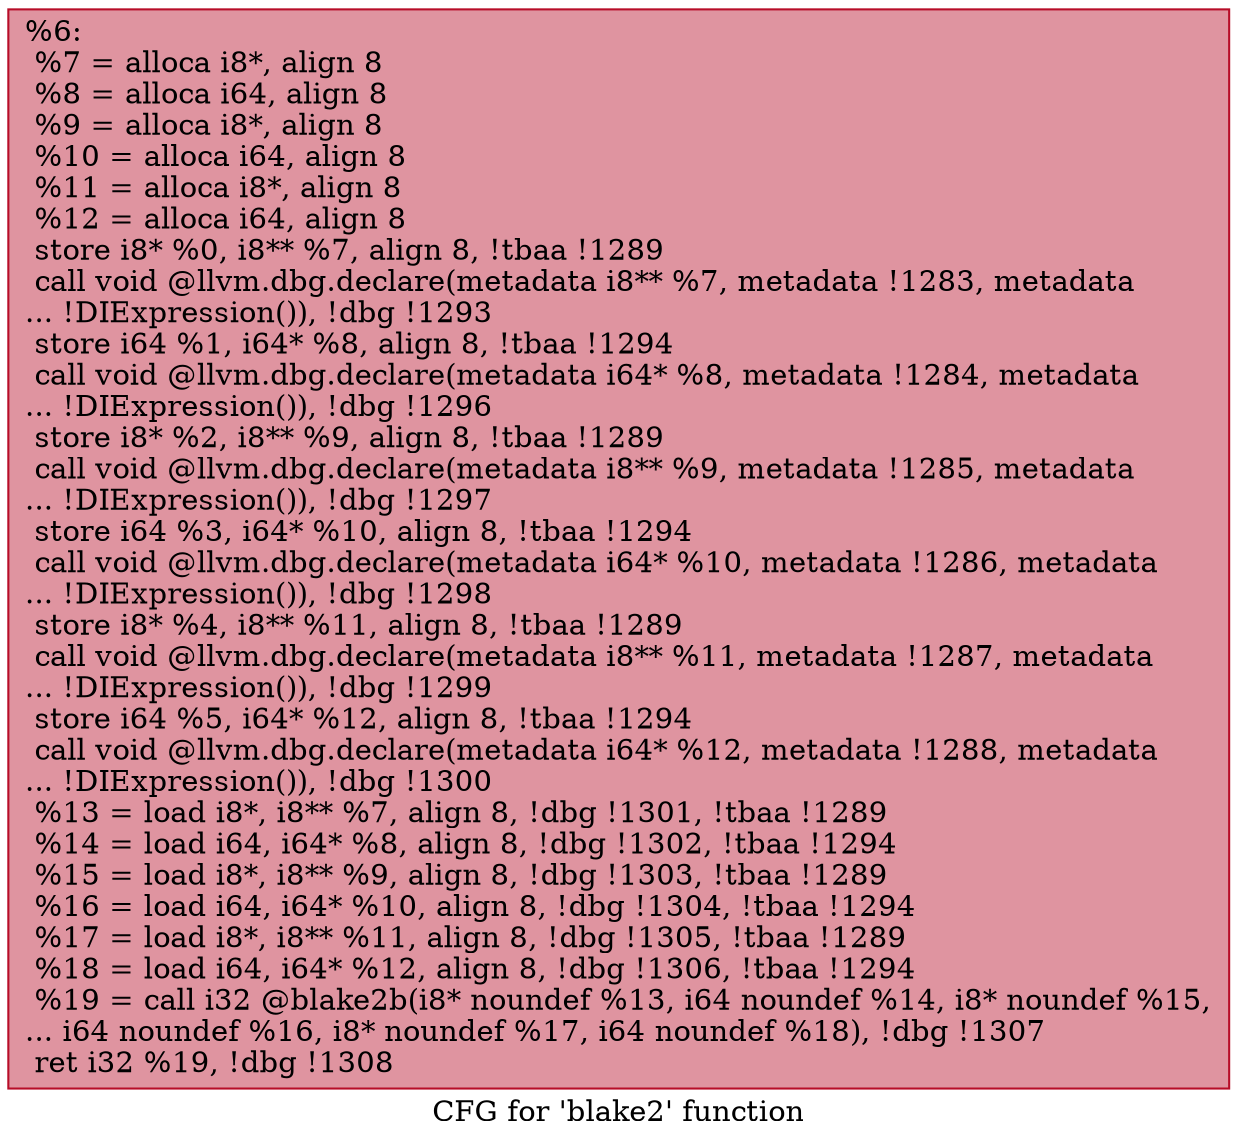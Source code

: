 digraph "CFG for 'blake2' function" {
	label="CFG for 'blake2' function";

	Node0x1e2c730 [shape=record,color="#b70d28ff", style=filled, fillcolor="#b70d2870",label="{%6:\l  %7 = alloca i8*, align 8\l  %8 = alloca i64, align 8\l  %9 = alloca i8*, align 8\l  %10 = alloca i64, align 8\l  %11 = alloca i8*, align 8\l  %12 = alloca i64, align 8\l  store i8* %0, i8** %7, align 8, !tbaa !1289\l  call void @llvm.dbg.declare(metadata i8** %7, metadata !1283, metadata\l... !DIExpression()), !dbg !1293\l  store i64 %1, i64* %8, align 8, !tbaa !1294\l  call void @llvm.dbg.declare(metadata i64* %8, metadata !1284, metadata\l... !DIExpression()), !dbg !1296\l  store i8* %2, i8** %9, align 8, !tbaa !1289\l  call void @llvm.dbg.declare(metadata i8** %9, metadata !1285, metadata\l... !DIExpression()), !dbg !1297\l  store i64 %3, i64* %10, align 8, !tbaa !1294\l  call void @llvm.dbg.declare(metadata i64* %10, metadata !1286, metadata\l... !DIExpression()), !dbg !1298\l  store i8* %4, i8** %11, align 8, !tbaa !1289\l  call void @llvm.dbg.declare(metadata i8** %11, metadata !1287, metadata\l... !DIExpression()), !dbg !1299\l  store i64 %5, i64* %12, align 8, !tbaa !1294\l  call void @llvm.dbg.declare(metadata i64* %12, metadata !1288, metadata\l... !DIExpression()), !dbg !1300\l  %13 = load i8*, i8** %7, align 8, !dbg !1301, !tbaa !1289\l  %14 = load i64, i64* %8, align 8, !dbg !1302, !tbaa !1294\l  %15 = load i8*, i8** %9, align 8, !dbg !1303, !tbaa !1289\l  %16 = load i64, i64* %10, align 8, !dbg !1304, !tbaa !1294\l  %17 = load i8*, i8** %11, align 8, !dbg !1305, !tbaa !1289\l  %18 = load i64, i64* %12, align 8, !dbg !1306, !tbaa !1294\l  %19 = call i32 @blake2b(i8* noundef %13, i64 noundef %14, i8* noundef %15,\l... i64 noundef %16, i8* noundef %17, i64 noundef %18), !dbg !1307\l  ret i32 %19, !dbg !1308\l}"];
}
